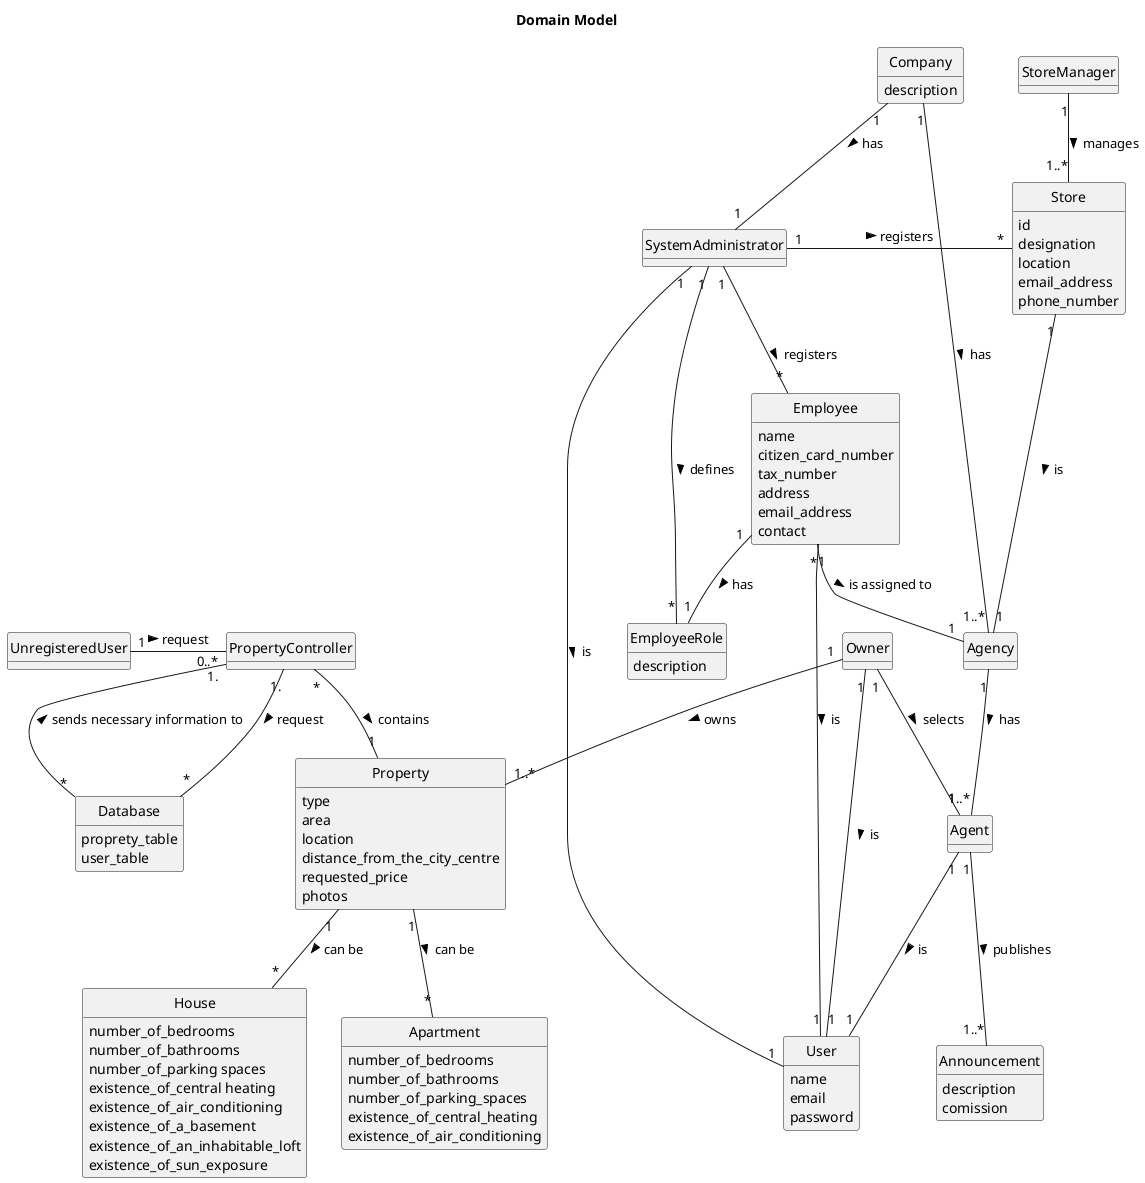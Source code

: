 @startuml
skinparam monochrome true
skinparam packageStyle rectangle
skinparam shadowing false
'skinparam linetype ortho
'left to right direction
skinparam classAttributeIconSize 0
hide circle
hide methods

title Domain Model


class Employee{
name
citizen_card_number
tax_number
address
email_address
contact
}

class EmployeeRole{
description
}

class Company{
description
}


class User{
name
email
password
}

class Store {
    id
    designation
    location
    email_address
    phone_number
}

class Property {
    type
    area
    location
    distance_from_the_city_centre
    requested_price
    photos
    }

class Announcement {
        description
        comission
      }

class Apartment{
    number_of_bedrooms
    number_of_bathrooms
    number_of_parking_spaces
    existence_of_central_heating
    existence_of_air_conditioning
}

class House{
    number_of_bedrooms
    number_of_bathrooms
    number_of_parking spaces
    existence_of_central heating
    existence_of_air_conditioning
    existence_of_a_basement
    existence_of_an_inhabitable_loft
    existence_of_sun_exposure
}

class Database {
    proprety_table
    user_table
}

UnregisteredUser "1" - "0..*" PropertyController : request >
PropertyController "1." -- "*" Database : request >
PropertyController "1." -- "*" Database : sends necessary information to <
PropertyController "*" -- "1"  Property : contains >
Agent "1" -- "1..*" Announcement : publishes >
Agency "1" -- "1..*" Agent : has >
SystemAdministrator "1" -- "*" Employee : registers >
Employee "*" -- "1" Agency : is assigned to >
Employee "1" -- "1" EmployeeRole :  has >
SystemAdministrator "1" -- "*" EmployeeRole : defines >
Owner "1" -- "1..*" Property : owns >
Property "1" -- "*" House :  can be >
Property "1" -- "*" Apartment :  can be >
Owner "1" -- "1" Agent : selects >
SystemAdministrator "1" - "*" Store : registers >
StoreManager "1" -- "1..*" Store : manages >
Store "1" -- "1" Agency : is >
Company "1" -- "1..*" Agency : has >
Company "1" -- "1" SystemAdministrator : has >
SystemAdministrator "1" -- "1" User : is >
Employee "1" -- "1" User : is >
Agent "1" -- "1" User : is >
Owner "1" -- "1" User : is >

@enduml